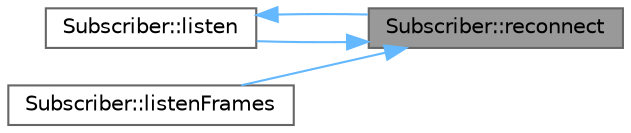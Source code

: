 digraph "Subscriber::reconnect"
{
 // LATEX_PDF_SIZE
  bgcolor="transparent";
  edge [fontname=Helvetica,fontsize=10,labelfontname=Helvetica,labelfontsize=10];
  node [fontname=Helvetica,fontsize=10,shape=box,height=0.2,width=0.4];
  rankdir="RL";
  Node1 [id="Node000001",label="Subscriber::reconnect",height=0.2,width=0.4,color="gray40", fillcolor="grey60", style="filled", fontcolor="black",tooltip=" "];
  Node1 -> Node2 [id="edge1_Node000001_Node000002",dir="back",color="steelblue1",style="solid",tooltip=" "];
  Node2 [id="Node000002",label="Subscriber::listen",height=0.2,width=0.4,color="grey40", fillcolor="white", style="filled",URL="$classSubscriber.html#af22edf0ed51cb6a0a33d4dcfb6bc266a",tooltip=" "];
  Node2 -> Node1 [id="edge2_Node000002_Node000001",dir="back",color="steelblue1",style="solid",tooltip=" "];
  Node1 -> Node3 [id="edge3_Node000001_Node000003",dir="back",color="steelblue1",style="solid",tooltip=" "];
  Node3 [id="Node000003",label="Subscriber::listenFrames",height=0.2,width=0.4,color="grey40", fillcolor="white", style="filled",URL="$classSubscriber.html#a61ecab6f9dc9e348c8a8e7df1dc9ec26",tooltip=" "];
}
